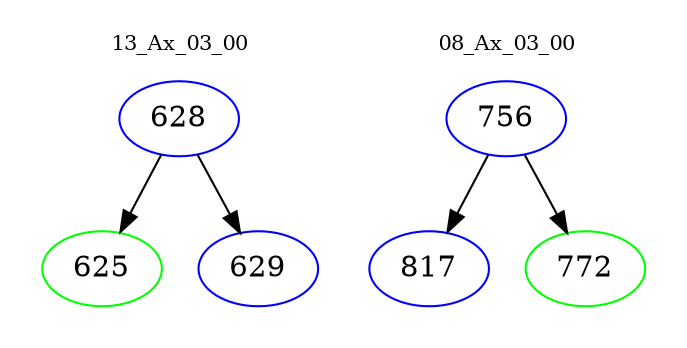 digraph{
subgraph cluster_0 {
color = white
label = "13_Ax_03_00";
fontsize=10;
T0_628 [label="628", color="blue"]
T0_628 -> T0_625 [color="black"]
T0_625 [label="625", color="green"]
T0_628 -> T0_629 [color="black"]
T0_629 [label="629", color="blue"]
}
subgraph cluster_1 {
color = white
label = "08_Ax_03_00";
fontsize=10;
T1_756 [label="756", color="blue"]
T1_756 -> T1_817 [color="black"]
T1_817 [label="817", color="blue"]
T1_756 -> T1_772 [color="black"]
T1_772 [label="772", color="green"]
}
}
